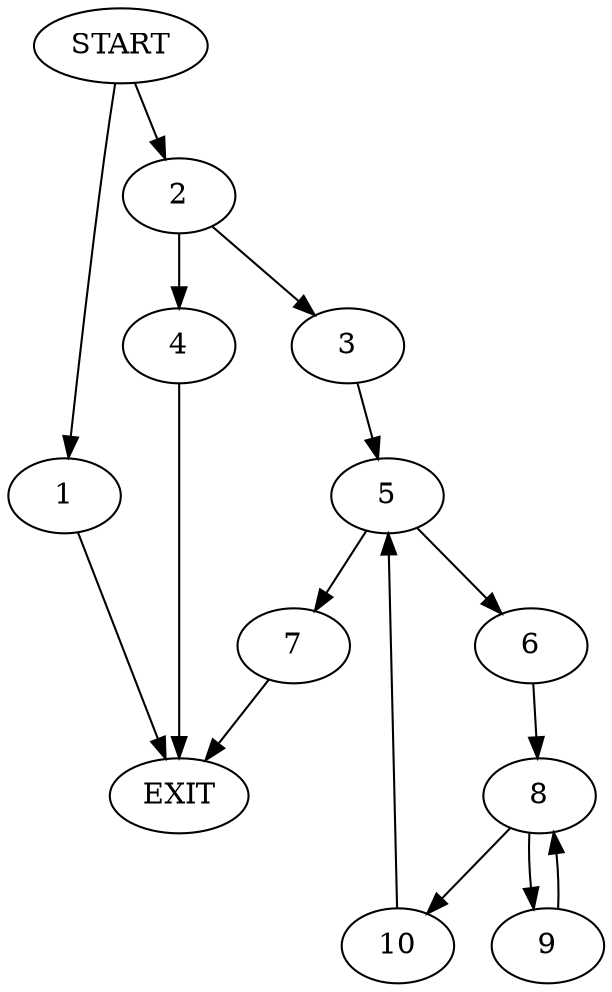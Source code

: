 digraph {
0 [label="START"]
11 [label="EXIT"]
0 -> 1
1 -> 11
0 -> 2
2 -> 3
2 -> 4
3 -> 5
4 -> 11
5 -> 6
5 -> 7
6 -> 8
7 -> 11
8 -> 9
8 -> 10
10 -> 5
9 -> 8
}
